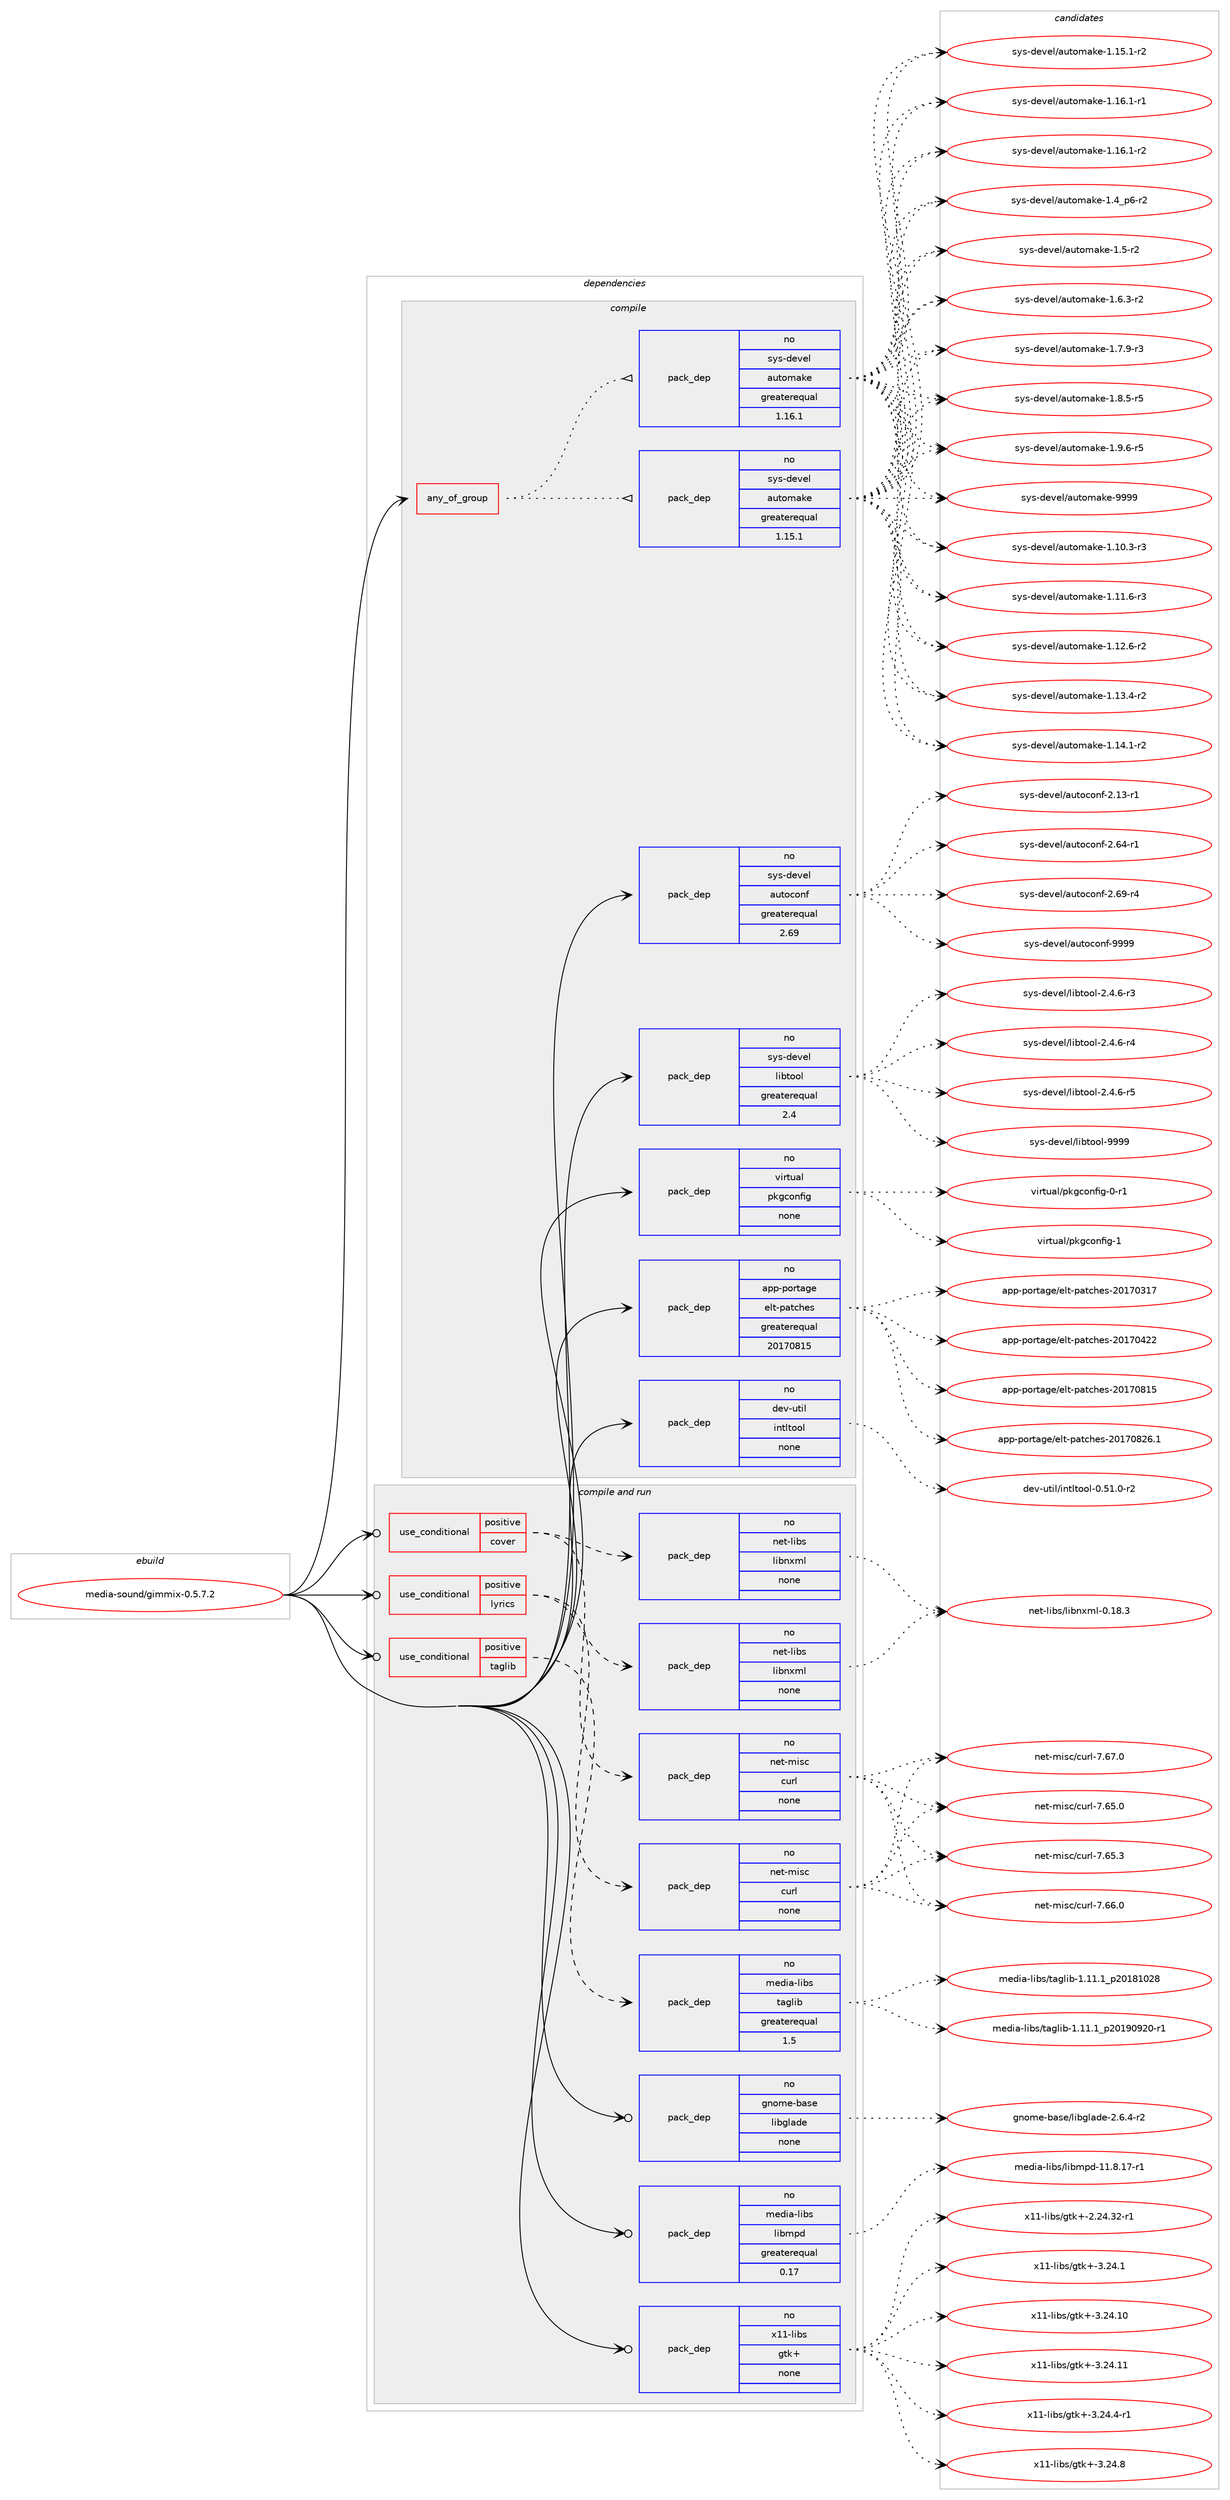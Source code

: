 digraph prolog {

# *************
# Graph options
# *************

newrank=true;
concentrate=true;
compound=true;
graph [rankdir=LR,fontname=Helvetica,fontsize=10,ranksep=1.5];#, ranksep=2.5, nodesep=0.2];
edge  [arrowhead=vee];
node  [fontname=Helvetica,fontsize=10];

# **********
# The ebuild
# **********

subgraph cluster_leftcol {
color=gray;
label=<<i>ebuild</i>>;
id [label="media-sound/gimmix-0.5.7.2", color=red, width=4, href="../media-sound/gimmix-0.5.7.2.svg"];
}

# ****************
# The dependencies
# ****************

subgraph cluster_midcol {
color=gray;
label=<<i>dependencies</i>>;
subgraph cluster_compile {
fillcolor="#eeeeee";
style=filled;
label=<<i>compile</i>>;
subgraph any13509 {
dependency798819 [label=<<TABLE BORDER="0" CELLBORDER="1" CELLSPACING="0" CELLPADDING="4"><TR><TD CELLPADDING="10">any_of_group</TD></TR></TABLE>>, shape=none, color=red];subgraph pack590883 {
dependency798820 [label=<<TABLE BORDER="0" CELLBORDER="1" CELLSPACING="0" CELLPADDING="4" WIDTH="220"><TR><TD ROWSPAN="6" CELLPADDING="30">pack_dep</TD></TR><TR><TD WIDTH="110">no</TD></TR><TR><TD>sys-devel</TD></TR><TR><TD>automake</TD></TR><TR><TD>greaterequal</TD></TR><TR><TD>1.16.1</TD></TR></TABLE>>, shape=none, color=blue];
}
dependency798819:e -> dependency798820:w [weight=20,style="dotted",arrowhead="oinv"];
subgraph pack590884 {
dependency798821 [label=<<TABLE BORDER="0" CELLBORDER="1" CELLSPACING="0" CELLPADDING="4" WIDTH="220"><TR><TD ROWSPAN="6" CELLPADDING="30">pack_dep</TD></TR><TR><TD WIDTH="110">no</TD></TR><TR><TD>sys-devel</TD></TR><TR><TD>automake</TD></TR><TR><TD>greaterequal</TD></TR><TR><TD>1.15.1</TD></TR></TABLE>>, shape=none, color=blue];
}
dependency798819:e -> dependency798821:w [weight=20,style="dotted",arrowhead="oinv"];
}
id:e -> dependency798819:w [weight=20,style="solid",arrowhead="vee"];
subgraph pack590885 {
dependency798822 [label=<<TABLE BORDER="0" CELLBORDER="1" CELLSPACING="0" CELLPADDING="4" WIDTH="220"><TR><TD ROWSPAN="6" CELLPADDING="30">pack_dep</TD></TR><TR><TD WIDTH="110">no</TD></TR><TR><TD>app-portage</TD></TR><TR><TD>elt-patches</TD></TR><TR><TD>greaterequal</TD></TR><TR><TD>20170815</TD></TR></TABLE>>, shape=none, color=blue];
}
id:e -> dependency798822:w [weight=20,style="solid",arrowhead="vee"];
subgraph pack590886 {
dependency798823 [label=<<TABLE BORDER="0" CELLBORDER="1" CELLSPACING="0" CELLPADDING="4" WIDTH="220"><TR><TD ROWSPAN="6" CELLPADDING="30">pack_dep</TD></TR><TR><TD WIDTH="110">no</TD></TR><TR><TD>dev-util</TD></TR><TR><TD>intltool</TD></TR><TR><TD>none</TD></TR><TR><TD></TD></TR></TABLE>>, shape=none, color=blue];
}
id:e -> dependency798823:w [weight=20,style="solid",arrowhead="vee"];
subgraph pack590887 {
dependency798824 [label=<<TABLE BORDER="0" CELLBORDER="1" CELLSPACING="0" CELLPADDING="4" WIDTH="220"><TR><TD ROWSPAN="6" CELLPADDING="30">pack_dep</TD></TR><TR><TD WIDTH="110">no</TD></TR><TR><TD>sys-devel</TD></TR><TR><TD>autoconf</TD></TR><TR><TD>greaterequal</TD></TR><TR><TD>2.69</TD></TR></TABLE>>, shape=none, color=blue];
}
id:e -> dependency798824:w [weight=20,style="solid",arrowhead="vee"];
subgraph pack590888 {
dependency798825 [label=<<TABLE BORDER="0" CELLBORDER="1" CELLSPACING="0" CELLPADDING="4" WIDTH="220"><TR><TD ROWSPAN="6" CELLPADDING="30">pack_dep</TD></TR><TR><TD WIDTH="110">no</TD></TR><TR><TD>sys-devel</TD></TR><TR><TD>libtool</TD></TR><TR><TD>greaterequal</TD></TR><TR><TD>2.4</TD></TR></TABLE>>, shape=none, color=blue];
}
id:e -> dependency798825:w [weight=20,style="solid",arrowhead="vee"];
subgraph pack590889 {
dependency798826 [label=<<TABLE BORDER="0" CELLBORDER="1" CELLSPACING="0" CELLPADDING="4" WIDTH="220"><TR><TD ROWSPAN="6" CELLPADDING="30">pack_dep</TD></TR><TR><TD WIDTH="110">no</TD></TR><TR><TD>virtual</TD></TR><TR><TD>pkgconfig</TD></TR><TR><TD>none</TD></TR><TR><TD></TD></TR></TABLE>>, shape=none, color=blue];
}
id:e -> dependency798826:w [weight=20,style="solid",arrowhead="vee"];
}
subgraph cluster_compileandrun {
fillcolor="#eeeeee";
style=filled;
label=<<i>compile and run</i>>;
subgraph cond193979 {
dependency798827 [label=<<TABLE BORDER="0" CELLBORDER="1" CELLSPACING="0" CELLPADDING="4"><TR><TD ROWSPAN="3" CELLPADDING="10">use_conditional</TD></TR><TR><TD>positive</TD></TR><TR><TD>cover</TD></TR></TABLE>>, shape=none, color=red];
subgraph pack590890 {
dependency798828 [label=<<TABLE BORDER="0" CELLBORDER="1" CELLSPACING="0" CELLPADDING="4" WIDTH="220"><TR><TD ROWSPAN="6" CELLPADDING="30">pack_dep</TD></TR><TR><TD WIDTH="110">no</TD></TR><TR><TD>net-libs</TD></TR><TR><TD>libnxml</TD></TR><TR><TD>none</TD></TR><TR><TD></TD></TR></TABLE>>, shape=none, color=blue];
}
dependency798827:e -> dependency798828:w [weight=20,style="dashed",arrowhead="vee"];
subgraph pack590891 {
dependency798829 [label=<<TABLE BORDER="0" CELLBORDER="1" CELLSPACING="0" CELLPADDING="4" WIDTH="220"><TR><TD ROWSPAN="6" CELLPADDING="30">pack_dep</TD></TR><TR><TD WIDTH="110">no</TD></TR><TR><TD>net-misc</TD></TR><TR><TD>curl</TD></TR><TR><TD>none</TD></TR><TR><TD></TD></TR></TABLE>>, shape=none, color=blue];
}
dependency798827:e -> dependency798829:w [weight=20,style="dashed",arrowhead="vee"];
}
id:e -> dependency798827:w [weight=20,style="solid",arrowhead="odotvee"];
subgraph cond193980 {
dependency798830 [label=<<TABLE BORDER="0" CELLBORDER="1" CELLSPACING="0" CELLPADDING="4"><TR><TD ROWSPAN="3" CELLPADDING="10">use_conditional</TD></TR><TR><TD>positive</TD></TR><TR><TD>lyrics</TD></TR></TABLE>>, shape=none, color=red];
subgraph pack590892 {
dependency798831 [label=<<TABLE BORDER="0" CELLBORDER="1" CELLSPACING="0" CELLPADDING="4" WIDTH="220"><TR><TD ROWSPAN="6" CELLPADDING="30">pack_dep</TD></TR><TR><TD WIDTH="110">no</TD></TR><TR><TD>net-libs</TD></TR><TR><TD>libnxml</TD></TR><TR><TD>none</TD></TR><TR><TD></TD></TR></TABLE>>, shape=none, color=blue];
}
dependency798830:e -> dependency798831:w [weight=20,style="dashed",arrowhead="vee"];
subgraph pack590893 {
dependency798832 [label=<<TABLE BORDER="0" CELLBORDER="1" CELLSPACING="0" CELLPADDING="4" WIDTH="220"><TR><TD ROWSPAN="6" CELLPADDING="30">pack_dep</TD></TR><TR><TD WIDTH="110">no</TD></TR><TR><TD>net-misc</TD></TR><TR><TD>curl</TD></TR><TR><TD>none</TD></TR><TR><TD></TD></TR></TABLE>>, shape=none, color=blue];
}
dependency798830:e -> dependency798832:w [weight=20,style="dashed",arrowhead="vee"];
}
id:e -> dependency798830:w [weight=20,style="solid",arrowhead="odotvee"];
subgraph cond193981 {
dependency798833 [label=<<TABLE BORDER="0" CELLBORDER="1" CELLSPACING="0" CELLPADDING="4"><TR><TD ROWSPAN="3" CELLPADDING="10">use_conditional</TD></TR><TR><TD>positive</TD></TR><TR><TD>taglib</TD></TR></TABLE>>, shape=none, color=red];
subgraph pack590894 {
dependency798834 [label=<<TABLE BORDER="0" CELLBORDER="1" CELLSPACING="0" CELLPADDING="4" WIDTH="220"><TR><TD ROWSPAN="6" CELLPADDING="30">pack_dep</TD></TR><TR><TD WIDTH="110">no</TD></TR><TR><TD>media-libs</TD></TR><TR><TD>taglib</TD></TR><TR><TD>greaterequal</TD></TR><TR><TD>1.5</TD></TR></TABLE>>, shape=none, color=blue];
}
dependency798833:e -> dependency798834:w [weight=20,style="dashed",arrowhead="vee"];
}
id:e -> dependency798833:w [weight=20,style="solid",arrowhead="odotvee"];
subgraph pack590895 {
dependency798835 [label=<<TABLE BORDER="0" CELLBORDER="1" CELLSPACING="0" CELLPADDING="4" WIDTH="220"><TR><TD ROWSPAN="6" CELLPADDING="30">pack_dep</TD></TR><TR><TD WIDTH="110">no</TD></TR><TR><TD>gnome-base</TD></TR><TR><TD>libglade</TD></TR><TR><TD>none</TD></TR><TR><TD></TD></TR></TABLE>>, shape=none, color=blue];
}
id:e -> dependency798835:w [weight=20,style="solid",arrowhead="odotvee"];
subgraph pack590896 {
dependency798836 [label=<<TABLE BORDER="0" CELLBORDER="1" CELLSPACING="0" CELLPADDING="4" WIDTH="220"><TR><TD ROWSPAN="6" CELLPADDING="30">pack_dep</TD></TR><TR><TD WIDTH="110">no</TD></TR><TR><TD>media-libs</TD></TR><TR><TD>libmpd</TD></TR><TR><TD>greaterequal</TD></TR><TR><TD>0.17</TD></TR></TABLE>>, shape=none, color=blue];
}
id:e -> dependency798836:w [weight=20,style="solid",arrowhead="odotvee"];
subgraph pack590897 {
dependency798837 [label=<<TABLE BORDER="0" CELLBORDER="1" CELLSPACING="0" CELLPADDING="4" WIDTH="220"><TR><TD ROWSPAN="6" CELLPADDING="30">pack_dep</TD></TR><TR><TD WIDTH="110">no</TD></TR><TR><TD>x11-libs</TD></TR><TR><TD>gtk+</TD></TR><TR><TD>none</TD></TR><TR><TD></TD></TR></TABLE>>, shape=none, color=blue];
}
id:e -> dependency798837:w [weight=20,style="solid",arrowhead="odotvee"];
}
subgraph cluster_run {
fillcolor="#eeeeee";
style=filled;
label=<<i>run</i>>;
}
}

# **************
# The candidates
# **************

subgraph cluster_choices {
rank=same;
color=gray;
label=<<i>candidates</i>>;

subgraph choice590883 {
color=black;
nodesep=1;
choice11512111545100101118101108479711711611110997107101454946494846514511451 [label="sys-devel/automake-1.10.3-r3", color=red, width=4,href="../sys-devel/automake-1.10.3-r3.svg"];
choice11512111545100101118101108479711711611110997107101454946494946544511451 [label="sys-devel/automake-1.11.6-r3", color=red, width=4,href="../sys-devel/automake-1.11.6-r3.svg"];
choice11512111545100101118101108479711711611110997107101454946495046544511450 [label="sys-devel/automake-1.12.6-r2", color=red, width=4,href="../sys-devel/automake-1.12.6-r2.svg"];
choice11512111545100101118101108479711711611110997107101454946495146524511450 [label="sys-devel/automake-1.13.4-r2", color=red, width=4,href="../sys-devel/automake-1.13.4-r2.svg"];
choice11512111545100101118101108479711711611110997107101454946495246494511450 [label="sys-devel/automake-1.14.1-r2", color=red, width=4,href="../sys-devel/automake-1.14.1-r2.svg"];
choice11512111545100101118101108479711711611110997107101454946495346494511450 [label="sys-devel/automake-1.15.1-r2", color=red, width=4,href="../sys-devel/automake-1.15.1-r2.svg"];
choice11512111545100101118101108479711711611110997107101454946495446494511449 [label="sys-devel/automake-1.16.1-r1", color=red, width=4,href="../sys-devel/automake-1.16.1-r1.svg"];
choice11512111545100101118101108479711711611110997107101454946495446494511450 [label="sys-devel/automake-1.16.1-r2", color=red, width=4,href="../sys-devel/automake-1.16.1-r2.svg"];
choice115121115451001011181011084797117116111109971071014549465295112544511450 [label="sys-devel/automake-1.4_p6-r2", color=red, width=4,href="../sys-devel/automake-1.4_p6-r2.svg"];
choice11512111545100101118101108479711711611110997107101454946534511450 [label="sys-devel/automake-1.5-r2", color=red, width=4,href="../sys-devel/automake-1.5-r2.svg"];
choice115121115451001011181011084797117116111109971071014549465446514511450 [label="sys-devel/automake-1.6.3-r2", color=red, width=4,href="../sys-devel/automake-1.6.3-r2.svg"];
choice115121115451001011181011084797117116111109971071014549465546574511451 [label="sys-devel/automake-1.7.9-r3", color=red, width=4,href="../sys-devel/automake-1.7.9-r3.svg"];
choice115121115451001011181011084797117116111109971071014549465646534511453 [label="sys-devel/automake-1.8.5-r5", color=red, width=4,href="../sys-devel/automake-1.8.5-r5.svg"];
choice115121115451001011181011084797117116111109971071014549465746544511453 [label="sys-devel/automake-1.9.6-r5", color=red, width=4,href="../sys-devel/automake-1.9.6-r5.svg"];
choice115121115451001011181011084797117116111109971071014557575757 [label="sys-devel/automake-9999", color=red, width=4,href="../sys-devel/automake-9999.svg"];
dependency798820:e -> choice11512111545100101118101108479711711611110997107101454946494846514511451:w [style=dotted,weight="100"];
dependency798820:e -> choice11512111545100101118101108479711711611110997107101454946494946544511451:w [style=dotted,weight="100"];
dependency798820:e -> choice11512111545100101118101108479711711611110997107101454946495046544511450:w [style=dotted,weight="100"];
dependency798820:e -> choice11512111545100101118101108479711711611110997107101454946495146524511450:w [style=dotted,weight="100"];
dependency798820:e -> choice11512111545100101118101108479711711611110997107101454946495246494511450:w [style=dotted,weight="100"];
dependency798820:e -> choice11512111545100101118101108479711711611110997107101454946495346494511450:w [style=dotted,weight="100"];
dependency798820:e -> choice11512111545100101118101108479711711611110997107101454946495446494511449:w [style=dotted,weight="100"];
dependency798820:e -> choice11512111545100101118101108479711711611110997107101454946495446494511450:w [style=dotted,weight="100"];
dependency798820:e -> choice115121115451001011181011084797117116111109971071014549465295112544511450:w [style=dotted,weight="100"];
dependency798820:e -> choice11512111545100101118101108479711711611110997107101454946534511450:w [style=dotted,weight="100"];
dependency798820:e -> choice115121115451001011181011084797117116111109971071014549465446514511450:w [style=dotted,weight="100"];
dependency798820:e -> choice115121115451001011181011084797117116111109971071014549465546574511451:w [style=dotted,weight="100"];
dependency798820:e -> choice115121115451001011181011084797117116111109971071014549465646534511453:w [style=dotted,weight="100"];
dependency798820:e -> choice115121115451001011181011084797117116111109971071014549465746544511453:w [style=dotted,weight="100"];
dependency798820:e -> choice115121115451001011181011084797117116111109971071014557575757:w [style=dotted,weight="100"];
}
subgraph choice590884 {
color=black;
nodesep=1;
choice11512111545100101118101108479711711611110997107101454946494846514511451 [label="sys-devel/automake-1.10.3-r3", color=red, width=4,href="../sys-devel/automake-1.10.3-r3.svg"];
choice11512111545100101118101108479711711611110997107101454946494946544511451 [label="sys-devel/automake-1.11.6-r3", color=red, width=4,href="../sys-devel/automake-1.11.6-r3.svg"];
choice11512111545100101118101108479711711611110997107101454946495046544511450 [label="sys-devel/automake-1.12.6-r2", color=red, width=4,href="../sys-devel/automake-1.12.6-r2.svg"];
choice11512111545100101118101108479711711611110997107101454946495146524511450 [label="sys-devel/automake-1.13.4-r2", color=red, width=4,href="../sys-devel/automake-1.13.4-r2.svg"];
choice11512111545100101118101108479711711611110997107101454946495246494511450 [label="sys-devel/automake-1.14.1-r2", color=red, width=4,href="../sys-devel/automake-1.14.1-r2.svg"];
choice11512111545100101118101108479711711611110997107101454946495346494511450 [label="sys-devel/automake-1.15.1-r2", color=red, width=4,href="../sys-devel/automake-1.15.1-r2.svg"];
choice11512111545100101118101108479711711611110997107101454946495446494511449 [label="sys-devel/automake-1.16.1-r1", color=red, width=4,href="../sys-devel/automake-1.16.1-r1.svg"];
choice11512111545100101118101108479711711611110997107101454946495446494511450 [label="sys-devel/automake-1.16.1-r2", color=red, width=4,href="../sys-devel/automake-1.16.1-r2.svg"];
choice115121115451001011181011084797117116111109971071014549465295112544511450 [label="sys-devel/automake-1.4_p6-r2", color=red, width=4,href="../sys-devel/automake-1.4_p6-r2.svg"];
choice11512111545100101118101108479711711611110997107101454946534511450 [label="sys-devel/automake-1.5-r2", color=red, width=4,href="../sys-devel/automake-1.5-r2.svg"];
choice115121115451001011181011084797117116111109971071014549465446514511450 [label="sys-devel/automake-1.6.3-r2", color=red, width=4,href="../sys-devel/automake-1.6.3-r2.svg"];
choice115121115451001011181011084797117116111109971071014549465546574511451 [label="sys-devel/automake-1.7.9-r3", color=red, width=4,href="../sys-devel/automake-1.7.9-r3.svg"];
choice115121115451001011181011084797117116111109971071014549465646534511453 [label="sys-devel/automake-1.8.5-r5", color=red, width=4,href="../sys-devel/automake-1.8.5-r5.svg"];
choice115121115451001011181011084797117116111109971071014549465746544511453 [label="sys-devel/automake-1.9.6-r5", color=red, width=4,href="../sys-devel/automake-1.9.6-r5.svg"];
choice115121115451001011181011084797117116111109971071014557575757 [label="sys-devel/automake-9999", color=red, width=4,href="../sys-devel/automake-9999.svg"];
dependency798821:e -> choice11512111545100101118101108479711711611110997107101454946494846514511451:w [style=dotted,weight="100"];
dependency798821:e -> choice11512111545100101118101108479711711611110997107101454946494946544511451:w [style=dotted,weight="100"];
dependency798821:e -> choice11512111545100101118101108479711711611110997107101454946495046544511450:w [style=dotted,weight="100"];
dependency798821:e -> choice11512111545100101118101108479711711611110997107101454946495146524511450:w [style=dotted,weight="100"];
dependency798821:e -> choice11512111545100101118101108479711711611110997107101454946495246494511450:w [style=dotted,weight="100"];
dependency798821:e -> choice11512111545100101118101108479711711611110997107101454946495346494511450:w [style=dotted,weight="100"];
dependency798821:e -> choice11512111545100101118101108479711711611110997107101454946495446494511449:w [style=dotted,weight="100"];
dependency798821:e -> choice11512111545100101118101108479711711611110997107101454946495446494511450:w [style=dotted,weight="100"];
dependency798821:e -> choice115121115451001011181011084797117116111109971071014549465295112544511450:w [style=dotted,weight="100"];
dependency798821:e -> choice11512111545100101118101108479711711611110997107101454946534511450:w [style=dotted,weight="100"];
dependency798821:e -> choice115121115451001011181011084797117116111109971071014549465446514511450:w [style=dotted,weight="100"];
dependency798821:e -> choice115121115451001011181011084797117116111109971071014549465546574511451:w [style=dotted,weight="100"];
dependency798821:e -> choice115121115451001011181011084797117116111109971071014549465646534511453:w [style=dotted,weight="100"];
dependency798821:e -> choice115121115451001011181011084797117116111109971071014549465746544511453:w [style=dotted,weight="100"];
dependency798821:e -> choice115121115451001011181011084797117116111109971071014557575757:w [style=dotted,weight="100"];
}
subgraph choice590885 {
color=black;
nodesep=1;
choice97112112451121111141169710310147101108116451129711699104101115455048495548514955 [label="app-portage/elt-patches-20170317", color=red, width=4,href="../app-portage/elt-patches-20170317.svg"];
choice97112112451121111141169710310147101108116451129711699104101115455048495548525050 [label="app-portage/elt-patches-20170422", color=red, width=4,href="../app-portage/elt-patches-20170422.svg"];
choice97112112451121111141169710310147101108116451129711699104101115455048495548564953 [label="app-portage/elt-patches-20170815", color=red, width=4,href="../app-portage/elt-patches-20170815.svg"];
choice971121124511211111411697103101471011081164511297116991041011154550484955485650544649 [label="app-portage/elt-patches-20170826.1", color=red, width=4,href="../app-portage/elt-patches-20170826.1.svg"];
dependency798822:e -> choice97112112451121111141169710310147101108116451129711699104101115455048495548514955:w [style=dotted,weight="100"];
dependency798822:e -> choice97112112451121111141169710310147101108116451129711699104101115455048495548525050:w [style=dotted,weight="100"];
dependency798822:e -> choice97112112451121111141169710310147101108116451129711699104101115455048495548564953:w [style=dotted,weight="100"];
dependency798822:e -> choice971121124511211111411697103101471011081164511297116991041011154550484955485650544649:w [style=dotted,weight="100"];
}
subgraph choice590886 {
color=black;
nodesep=1;
choice1001011184511711610510847105110116108116111111108454846534946484511450 [label="dev-util/intltool-0.51.0-r2", color=red, width=4,href="../dev-util/intltool-0.51.0-r2.svg"];
dependency798823:e -> choice1001011184511711610510847105110116108116111111108454846534946484511450:w [style=dotted,weight="100"];
}
subgraph choice590887 {
color=black;
nodesep=1;
choice1151211154510010111810110847971171161119911111010245504649514511449 [label="sys-devel/autoconf-2.13-r1", color=red, width=4,href="../sys-devel/autoconf-2.13-r1.svg"];
choice1151211154510010111810110847971171161119911111010245504654524511449 [label="sys-devel/autoconf-2.64-r1", color=red, width=4,href="../sys-devel/autoconf-2.64-r1.svg"];
choice1151211154510010111810110847971171161119911111010245504654574511452 [label="sys-devel/autoconf-2.69-r4", color=red, width=4,href="../sys-devel/autoconf-2.69-r4.svg"];
choice115121115451001011181011084797117116111991111101024557575757 [label="sys-devel/autoconf-9999", color=red, width=4,href="../sys-devel/autoconf-9999.svg"];
dependency798824:e -> choice1151211154510010111810110847971171161119911111010245504649514511449:w [style=dotted,weight="100"];
dependency798824:e -> choice1151211154510010111810110847971171161119911111010245504654524511449:w [style=dotted,weight="100"];
dependency798824:e -> choice1151211154510010111810110847971171161119911111010245504654574511452:w [style=dotted,weight="100"];
dependency798824:e -> choice115121115451001011181011084797117116111991111101024557575757:w [style=dotted,weight="100"];
}
subgraph choice590888 {
color=black;
nodesep=1;
choice1151211154510010111810110847108105981161111111084550465246544511451 [label="sys-devel/libtool-2.4.6-r3", color=red, width=4,href="../sys-devel/libtool-2.4.6-r3.svg"];
choice1151211154510010111810110847108105981161111111084550465246544511452 [label="sys-devel/libtool-2.4.6-r4", color=red, width=4,href="../sys-devel/libtool-2.4.6-r4.svg"];
choice1151211154510010111810110847108105981161111111084550465246544511453 [label="sys-devel/libtool-2.4.6-r5", color=red, width=4,href="../sys-devel/libtool-2.4.6-r5.svg"];
choice1151211154510010111810110847108105981161111111084557575757 [label="sys-devel/libtool-9999", color=red, width=4,href="../sys-devel/libtool-9999.svg"];
dependency798825:e -> choice1151211154510010111810110847108105981161111111084550465246544511451:w [style=dotted,weight="100"];
dependency798825:e -> choice1151211154510010111810110847108105981161111111084550465246544511452:w [style=dotted,weight="100"];
dependency798825:e -> choice1151211154510010111810110847108105981161111111084550465246544511453:w [style=dotted,weight="100"];
dependency798825:e -> choice1151211154510010111810110847108105981161111111084557575757:w [style=dotted,weight="100"];
}
subgraph choice590889 {
color=black;
nodesep=1;
choice11810511411611797108471121071039911111010210510345484511449 [label="virtual/pkgconfig-0-r1", color=red, width=4,href="../virtual/pkgconfig-0-r1.svg"];
choice1181051141161179710847112107103991111101021051034549 [label="virtual/pkgconfig-1", color=red, width=4,href="../virtual/pkgconfig-1.svg"];
dependency798826:e -> choice11810511411611797108471121071039911111010210510345484511449:w [style=dotted,weight="100"];
dependency798826:e -> choice1181051141161179710847112107103991111101021051034549:w [style=dotted,weight="100"];
}
subgraph choice590890 {
color=black;
nodesep=1;
choice1101011164510810598115471081059811012010910845484649564651 [label="net-libs/libnxml-0.18.3", color=red, width=4,href="../net-libs/libnxml-0.18.3.svg"];
dependency798828:e -> choice1101011164510810598115471081059811012010910845484649564651:w [style=dotted,weight="100"];
}
subgraph choice590891 {
color=black;
nodesep=1;
choice1101011164510910511599479911711410845554654534648 [label="net-misc/curl-7.65.0", color=red, width=4,href="../net-misc/curl-7.65.0.svg"];
choice1101011164510910511599479911711410845554654534651 [label="net-misc/curl-7.65.3", color=red, width=4,href="../net-misc/curl-7.65.3.svg"];
choice1101011164510910511599479911711410845554654544648 [label="net-misc/curl-7.66.0", color=red, width=4,href="../net-misc/curl-7.66.0.svg"];
choice1101011164510910511599479911711410845554654554648 [label="net-misc/curl-7.67.0", color=red, width=4,href="../net-misc/curl-7.67.0.svg"];
dependency798829:e -> choice1101011164510910511599479911711410845554654534648:w [style=dotted,weight="100"];
dependency798829:e -> choice1101011164510910511599479911711410845554654534651:w [style=dotted,weight="100"];
dependency798829:e -> choice1101011164510910511599479911711410845554654544648:w [style=dotted,weight="100"];
dependency798829:e -> choice1101011164510910511599479911711410845554654554648:w [style=dotted,weight="100"];
}
subgraph choice590892 {
color=black;
nodesep=1;
choice1101011164510810598115471081059811012010910845484649564651 [label="net-libs/libnxml-0.18.3", color=red, width=4,href="../net-libs/libnxml-0.18.3.svg"];
dependency798831:e -> choice1101011164510810598115471081059811012010910845484649564651:w [style=dotted,weight="100"];
}
subgraph choice590893 {
color=black;
nodesep=1;
choice1101011164510910511599479911711410845554654534648 [label="net-misc/curl-7.65.0", color=red, width=4,href="../net-misc/curl-7.65.0.svg"];
choice1101011164510910511599479911711410845554654534651 [label="net-misc/curl-7.65.3", color=red, width=4,href="../net-misc/curl-7.65.3.svg"];
choice1101011164510910511599479911711410845554654544648 [label="net-misc/curl-7.66.0", color=red, width=4,href="../net-misc/curl-7.66.0.svg"];
choice1101011164510910511599479911711410845554654554648 [label="net-misc/curl-7.67.0", color=red, width=4,href="../net-misc/curl-7.67.0.svg"];
dependency798832:e -> choice1101011164510910511599479911711410845554654534648:w [style=dotted,weight="100"];
dependency798832:e -> choice1101011164510910511599479911711410845554654534651:w [style=dotted,weight="100"];
dependency798832:e -> choice1101011164510910511599479911711410845554654544648:w [style=dotted,weight="100"];
dependency798832:e -> choice1101011164510910511599479911711410845554654554648:w [style=dotted,weight="100"];
}
subgraph choice590894 {
color=black;
nodesep=1;
choice10910110010597451081059811547116971031081059845494649494649951125048495649485056 [label="media-libs/taglib-1.11.1_p20181028", color=red, width=4,href="../media-libs/taglib-1.11.1_p20181028.svg"];
choice109101100105974510810598115471169710310810598454946494946499511250484957485750484511449 [label="media-libs/taglib-1.11.1_p20190920-r1", color=red, width=4,href="../media-libs/taglib-1.11.1_p20190920-r1.svg"];
dependency798834:e -> choice10910110010597451081059811547116971031081059845494649494649951125048495649485056:w [style=dotted,weight="100"];
dependency798834:e -> choice109101100105974510810598115471169710310810598454946494946499511250484957485750484511449:w [style=dotted,weight="100"];
}
subgraph choice590895 {
color=black;
nodesep=1;
choice1031101111091014598971151014710810598103108971001014550465446524511450 [label="gnome-base/libglade-2.6.4-r2", color=red, width=4,href="../gnome-base/libglade-2.6.4-r2.svg"];
dependency798835:e -> choice1031101111091014598971151014710810598103108971001014550465446524511450:w [style=dotted,weight="100"];
}
subgraph choice590896 {
color=black;
nodesep=1;
choice109101100105974510810598115471081059810911210045494946564649554511449 [label="media-libs/libmpd-11.8.17-r1", color=red, width=4,href="../media-libs/libmpd-11.8.17-r1.svg"];
dependency798836:e -> choice109101100105974510810598115471081059810911210045494946564649554511449:w [style=dotted,weight="100"];
}
subgraph choice590897 {
color=black;
nodesep=1;
choice12049494510810598115471031161074345504650524651504511449 [label="x11-libs/gtk+-2.24.32-r1", color=red, width=4,href="../x11-libs/gtk+-2.24.32-r1.svg"];
choice12049494510810598115471031161074345514650524649 [label="x11-libs/gtk+-3.24.1", color=red, width=4,href="../x11-libs/gtk+-3.24.1.svg"];
choice1204949451081059811547103116107434551465052464948 [label="x11-libs/gtk+-3.24.10", color=red, width=4,href="../x11-libs/gtk+-3.24.10.svg"];
choice1204949451081059811547103116107434551465052464949 [label="x11-libs/gtk+-3.24.11", color=red, width=4,href="../x11-libs/gtk+-3.24.11.svg"];
choice120494945108105981154710311610743455146505246524511449 [label="x11-libs/gtk+-3.24.4-r1", color=red, width=4,href="../x11-libs/gtk+-3.24.4-r1.svg"];
choice12049494510810598115471031161074345514650524656 [label="x11-libs/gtk+-3.24.8", color=red, width=4,href="../x11-libs/gtk+-3.24.8.svg"];
dependency798837:e -> choice12049494510810598115471031161074345504650524651504511449:w [style=dotted,weight="100"];
dependency798837:e -> choice12049494510810598115471031161074345514650524649:w [style=dotted,weight="100"];
dependency798837:e -> choice1204949451081059811547103116107434551465052464948:w [style=dotted,weight="100"];
dependency798837:e -> choice1204949451081059811547103116107434551465052464949:w [style=dotted,weight="100"];
dependency798837:e -> choice120494945108105981154710311610743455146505246524511449:w [style=dotted,weight="100"];
dependency798837:e -> choice12049494510810598115471031161074345514650524656:w [style=dotted,weight="100"];
}
}

}
